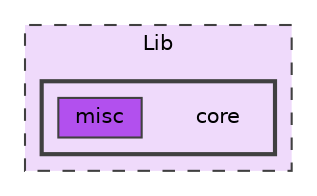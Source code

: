 digraph "E:/CLionProjects/Core24/Lib/core"
{
 // INTERACTIVE_SVG=YES
 // LATEX_PDF_SIZE
  bgcolor="transparent";
  edge [fontname=Helvetica,fontsize=10,labelfontname=Helvetica,labelfontsize=10];
  node [fontname=Helvetica,fontsize=10,shape=box,height=0.2,width=0.4];
  compound=true
  subgraph clusterdir_8f3de2ae926fecfe6abd5379fd2b6eb1 {
    graph [ bgcolor="#efdafb", pencolor="grey25", label="Lib", fontname=Helvetica,fontsize=10 style="filled,dashed", URL="dir_8f3de2ae926fecfe6abd5379fd2b6eb1.html",tooltip=""]
  subgraph clusterdir_ce2403fe0114bbb8cf883f3131f99ab0 {
    graph [ bgcolor="#efdafb", pencolor="grey25", label="", fontname=Helvetica,fontsize=10 style="filled,bold", URL="dir_ce2403fe0114bbb8cf883f3131f99ab0.html",tooltip=""]
    dir_ce2403fe0114bbb8cf883f3131f99ab0 [shape=plaintext, label="core"];
  dir_8b75b33cb402dc5820cc8da6254f4315 [label="misc", fillcolor="#b250ee", color="grey25", style="filled", URL="dir_8b75b33cb402dc5820cc8da6254f4315.html",tooltip=""];
  }
  }
}
